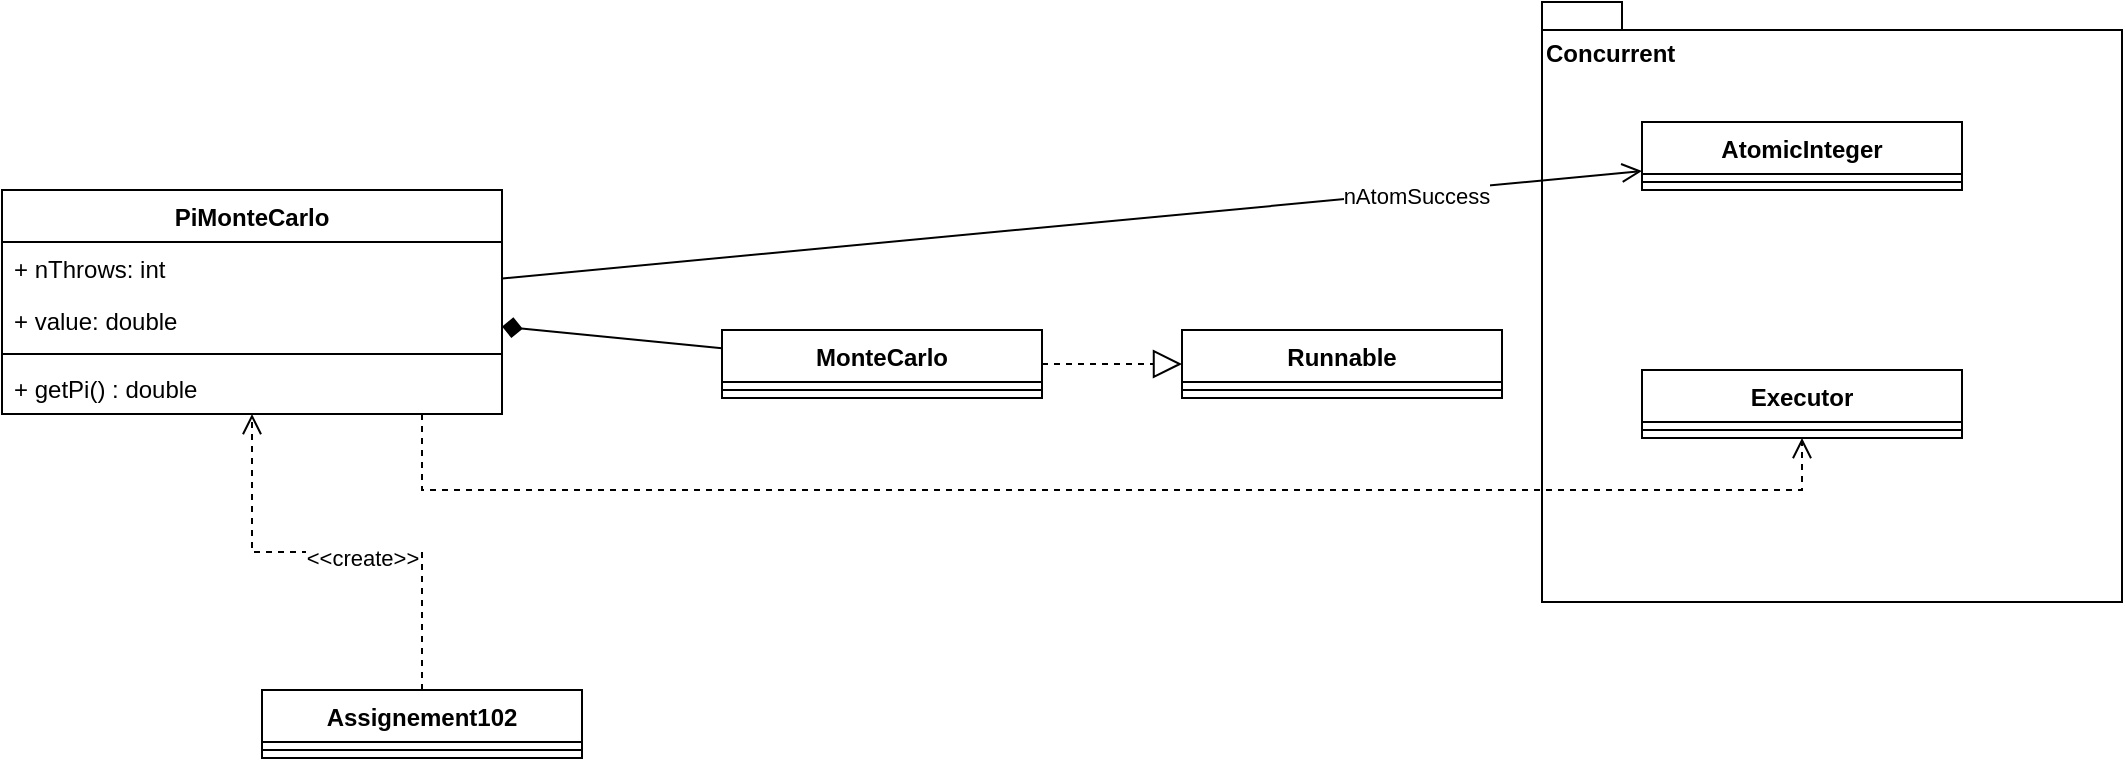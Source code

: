 <mxfile version="24.9.3">
  <diagram name="Page-1" id="Mzk_j22gXaIVBd3kLRnO">
    <mxGraphModel dx="472" dy="771" grid="1" gridSize="10" guides="1" tooltips="1" connect="1" arrows="1" fold="1" page="1" pageScale="1" pageWidth="827" pageHeight="1169" math="0" shadow="0">
      <root>
        <mxCell id="0" />
        <mxCell id="1" parent="0" />
        <mxCell id="EbnH1F-3aOafy4hNiRUz-36" value="Concurrent&lt;div&gt;&lt;br&gt;&lt;/div&gt;&lt;div&gt;&lt;br&gt;&lt;/div&gt;&lt;div&gt;&lt;br&gt;&lt;/div&gt;&lt;div&gt;&lt;br&gt;&lt;/div&gt;&lt;div&gt;&lt;br&gt;&lt;/div&gt;&lt;div&gt;&lt;br&gt;&lt;/div&gt;&lt;div&gt;&lt;br&gt;&lt;/div&gt;&lt;div&gt;&lt;br&gt;&lt;/div&gt;&lt;div&gt;&lt;br&gt;&lt;/div&gt;&lt;div&gt;&lt;br&gt;&lt;/div&gt;&lt;div&gt;&lt;br&gt;&lt;/div&gt;&lt;div&gt;&lt;br&gt;&lt;/div&gt;&lt;div&gt;&lt;br&gt;&lt;/div&gt;&lt;div&gt;&lt;br&gt;&lt;/div&gt;&lt;div&gt;&lt;br&gt;&lt;/div&gt;&lt;div&gt;&lt;br&gt;&lt;/div&gt;&lt;div&gt;&lt;br&gt;&lt;/div&gt;&lt;div&gt;&lt;br&gt;&lt;/div&gt;" style="shape=folder;fontStyle=1;spacingTop=10;tabWidth=40;tabHeight=14;tabPosition=left;html=1;whiteSpace=wrap;align=left;" vertex="1" parent="1">
          <mxGeometry x="860" y="16" width="290" height="300" as="geometry" />
        </mxCell>
        <mxCell id="EbnH1F-3aOafy4hNiRUz-1" value="PiMonteCarlo" style="swimlane;fontStyle=1;align=center;verticalAlign=top;childLayout=stackLayout;horizontal=1;startSize=26;horizontalStack=0;resizeParent=1;resizeParentMax=0;resizeLast=0;collapsible=1;marginBottom=0;whiteSpace=wrap;html=1;" vertex="1" parent="1">
          <mxGeometry x="90" y="110" width="250" height="112" as="geometry" />
        </mxCell>
        <mxCell id="EbnH1F-3aOafy4hNiRUz-5" value="+ nThrows: int" style="text;strokeColor=none;fillColor=none;align=left;verticalAlign=top;spacingLeft=4;spacingRight=4;overflow=hidden;rotatable=0;points=[[0,0.5],[1,0.5]];portConstraint=eastwest;whiteSpace=wrap;html=1;" vertex="1" parent="EbnH1F-3aOafy4hNiRUz-1">
          <mxGeometry y="26" width="250" height="26" as="geometry" />
        </mxCell>
        <mxCell id="EbnH1F-3aOafy4hNiRUz-6" value="+ value: double" style="text;strokeColor=none;fillColor=none;align=left;verticalAlign=top;spacingLeft=4;spacingRight=4;overflow=hidden;rotatable=0;points=[[0,0.5],[1,0.5]];portConstraint=eastwest;whiteSpace=wrap;html=1;" vertex="1" parent="EbnH1F-3aOafy4hNiRUz-1">
          <mxGeometry y="52" width="250" height="26" as="geometry" />
        </mxCell>
        <mxCell id="EbnH1F-3aOafy4hNiRUz-3" value="" style="line;strokeWidth=1;fillColor=none;align=left;verticalAlign=middle;spacingTop=-1;spacingLeft=3;spacingRight=3;rotatable=0;labelPosition=right;points=[];portConstraint=eastwest;strokeColor=inherit;" vertex="1" parent="EbnH1F-3aOafy4hNiRUz-1">
          <mxGeometry y="78" width="250" height="8" as="geometry" />
        </mxCell>
        <mxCell id="EbnH1F-3aOafy4hNiRUz-4" value="+ getPi() : double" style="text;strokeColor=none;fillColor=none;align=left;verticalAlign=top;spacingLeft=4;spacingRight=4;overflow=hidden;rotatable=0;points=[[0,0.5],[1,0.5]];portConstraint=eastwest;whiteSpace=wrap;html=1;" vertex="1" parent="EbnH1F-3aOafy4hNiRUz-1">
          <mxGeometry y="86" width="250" height="26" as="geometry" />
        </mxCell>
        <mxCell id="EbnH1F-3aOafy4hNiRUz-7" value="MonteCarlo" style="swimlane;fontStyle=1;align=center;verticalAlign=top;childLayout=stackLayout;horizontal=1;startSize=26;horizontalStack=0;resizeParent=1;resizeParentMax=0;resizeLast=0;collapsible=1;marginBottom=0;whiteSpace=wrap;html=1;" vertex="1" parent="1">
          <mxGeometry x="450" y="180" width="160" height="34" as="geometry" />
        </mxCell>
        <mxCell id="EbnH1F-3aOafy4hNiRUz-9" value="" style="line;strokeWidth=1;fillColor=none;align=left;verticalAlign=middle;spacingTop=-1;spacingLeft=3;spacingRight=3;rotatable=0;labelPosition=right;points=[];portConstraint=eastwest;strokeColor=inherit;" vertex="1" parent="EbnH1F-3aOafy4hNiRUz-7">
          <mxGeometry y="26" width="160" height="8" as="geometry" />
        </mxCell>
        <mxCell id="EbnH1F-3aOafy4hNiRUz-12" value="" style="endArrow=none;html=1;rounded=0;startArrow=diamond;startFill=1;endSize=8;startSize=8;" edge="1" parent="1" source="EbnH1F-3aOafy4hNiRUz-1" target="EbnH1F-3aOafy4hNiRUz-7">
          <mxGeometry width="50" height="50" relative="1" as="geometry">
            <mxPoint x="290" y="390" as="sourcePoint" />
            <mxPoint x="340" y="340" as="targetPoint" />
          </mxGeometry>
        </mxCell>
        <mxCell id="EbnH1F-3aOafy4hNiRUz-13" value="Assignement102" style="swimlane;fontStyle=1;align=center;verticalAlign=top;childLayout=stackLayout;horizontal=1;startSize=26;horizontalStack=0;resizeParent=1;resizeParentMax=0;resizeLast=0;collapsible=1;marginBottom=0;whiteSpace=wrap;html=1;" vertex="1" parent="1">
          <mxGeometry x="220" y="360" width="160" height="34" as="geometry" />
        </mxCell>
        <mxCell id="EbnH1F-3aOafy4hNiRUz-15" value="" style="line;strokeWidth=1;fillColor=none;align=left;verticalAlign=middle;spacingTop=-1;spacingLeft=3;spacingRight=3;rotatable=0;labelPosition=right;points=[];portConstraint=eastwest;strokeColor=inherit;" vertex="1" parent="EbnH1F-3aOafy4hNiRUz-13">
          <mxGeometry y="26" width="160" height="8" as="geometry" />
        </mxCell>
        <mxCell id="EbnH1F-3aOafy4hNiRUz-17" value="" style="endArrow=open;html=1;rounded=0;dashed=1;edgeStyle=orthogonalEdgeStyle;endFill=0;endSize=8;startSize=6;" edge="1" parent="1" source="EbnH1F-3aOafy4hNiRUz-13" target="EbnH1F-3aOafy4hNiRUz-1">
          <mxGeometry width="50" height="50" relative="1" as="geometry">
            <mxPoint x="220" y="400" as="sourcePoint" />
            <mxPoint x="270" y="350" as="targetPoint" />
          </mxGeometry>
        </mxCell>
        <mxCell id="EbnH1F-3aOafy4hNiRUz-18" value="&amp;lt;&amp;lt;create&amp;gt;&amp;gt;" style="edgeLabel;html=1;align=center;verticalAlign=middle;resizable=0;points=[];" vertex="1" connectable="0" parent="EbnH1F-3aOafy4hNiRUz-17">
          <mxGeometry x="-0.111" y="3" relative="1" as="geometry">
            <mxPoint as="offset" />
          </mxGeometry>
        </mxCell>
        <mxCell id="EbnH1F-3aOafy4hNiRUz-19" value="AtomicInteger" style="swimlane;fontStyle=1;align=center;verticalAlign=top;childLayout=stackLayout;horizontal=1;startSize=26;horizontalStack=0;resizeParent=1;resizeParentMax=0;resizeLast=0;collapsible=1;marginBottom=0;whiteSpace=wrap;html=1;" vertex="1" parent="1">
          <mxGeometry x="910" y="76" width="160" height="34" as="geometry" />
        </mxCell>
        <mxCell id="EbnH1F-3aOafy4hNiRUz-21" value="" style="line;strokeWidth=1;fillColor=none;align=left;verticalAlign=middle;spacingTop=-1;spacingLeft=3;spacingRight=3;rotatable=0;labelPosition=right;points=[];portConstraint=eastwest;strokeColor=inherit;" vertex="1" parent="EbnH1F-3aOafy4hNiRUz-19">
          <mxGeometry y="26" width="160" height="8" as="geometry" />
        </mxCell>
        <mxCell id="EbnH1F-3aOafy4hNiRUz-23" value="" style="endArrow=open;html=1;rounded=0;endFill=0;endSize=8;" edge="1" parent="1" source="EbnH1F-3aOafy4hNiRUz-1" target="EbnH1F-3aOafy4hNiRUz-19">
          <mxGeometry width="50" height="50" relative="1" as="geometry">
            <mxPoint x="480" y="100" as="sourcePoint" />
            <mxPoint x="530" y="50" as="targetPoint" />
          </mxGeometry>
        </mxCell>
        <mxCell id="EbnH1F-3aOafy4hNiRUz-24" value="nAtomSuccess" style="edgeLabel;html=1;align=center;verticalAlign=middle;resizable=0;points=[];" vertex="1" connectable="0" parent="EbnH1F-3aOafy4hNiRUz-23">
          <mxGeometry x="0.604" y="-2" relative="1" as="geometry">
            <mxPoint as="offset" />
          </mxGeometry>
        </mxCell>
        <mxCell id="EbnH1F-3aOafy4hNiRUz-25" value="Runnable" style="swimlane;fontStyle=1;align=center;verticalAlign=top;childLayout=stackLayout;horizontal=1;startSize=26;horizontalStack=0;resizeParent=1;resizeParentMax=0;resizeLast=0;collapsible=1;marginBottom=0;whiteSpace=wrap;html=1;" vertex="1" parent="1">
          <mxGeometry x="680" y="180" width="160" height="34" as="geometry" />
        </mxCell>
        <mxCell id="EbnH1F-3aOafy4hNiRUz-27" value="" style="line;strokeWidth=1;fillColor=none;align=left;verticalAlign=middle;spacingTop=-1;spacingLeft=3;spacingRight=3;rotatable=0;labelPosition=right;points=[];portConstraint=eastwest;strokeColor=inherit;" vertex="1" parent="EbnH1F-3aOafy4hNiRUz-25">
          <mxGeometry y="26" width="160" height="8" as="geometry" />
        </mxCell>
        <mxCell id="EbnH1F-3aOafy4hNiRUz-29" value="" style="endArrow=block;html=1;rounded=0;dashed=1;endFill=0;endSize=12;startSize=8;" edge="1" parent="1" source="EbnH1F-3aOafy4hNiRUz-7" target="EbnH1F-3aOafy4hNiRUz-25">
          <mxGeometry width="50" height="50" relative="1" as="geometry">
            <mxPoint x="660" y="330" as="sourcePoint" />
            <mxPoint x="710" y="280" as="targetPoint" />
          </mxGeometry>
        </mxCell>
        <mxCell id="EbnH1F-3aOafy4hNiRUz-30" value="Executor" style="swimlane;fontStyle=1;align=center;verticalAlign=top;childLayout=stackLayout;horizontal=1;startSize=26;horizontalStack=0;resizeParent=1;resizeParentMax=0;resizeLast=0;collapsible=1;marginBottom=0;whiteSpace=wrap;html=1;" vertex="1" parent="1">
          <mxGeometry x="910" y="200" width="160" height="34" as="geometry" />
        </mxCell>
        <mxCell id="EbnH1F-3aOafy4hNiRUz-32" value="" style="line;strokeWidth=1;fillColor=none;align=left;verticalAlign=middle;spacingTop=-1;spacingLeft=3;spacingRight=3;rotatable=0;labelPosition=right;points=[];portConstraint=eastwest;strokeColor=inherit;" vertex="1" parent="EbnH1F-3aOafy4hNiRUz-30">
          <mxGeometry y="26" width="160" height="8" as="geometry" />
        </mxCell>
        <mxCell id="EbnH1F-3aOafy4hNiRUz-34" value="" style="endArrow=open;html=1;rounded=0;dashed=1;endFill=0;edgeStyle=orthogonalEdgeStyle;endSize=8;" edge="1" parent="1" source="EbnH1F-3aOafy4hNiRUz-1" target="EbnH1F-3aOafy4hNiRUz-30">
          <mxGeometry width="50" height="50" relative="1" as="geometry">
            <mxPoint x="580" y="450" as="sourcePoint" />
            <mxPoint x="630" y="400" as="targetPoint" />
            <Array as="points">
              <mxPoint x="300" y="260" />
              <mxPoint x="990" y="260" />
            </Array>
          </mxGeometry>
        </mxCell>
      </root>
    </mxGraphModel>
  </diagram>
</mxfile>
